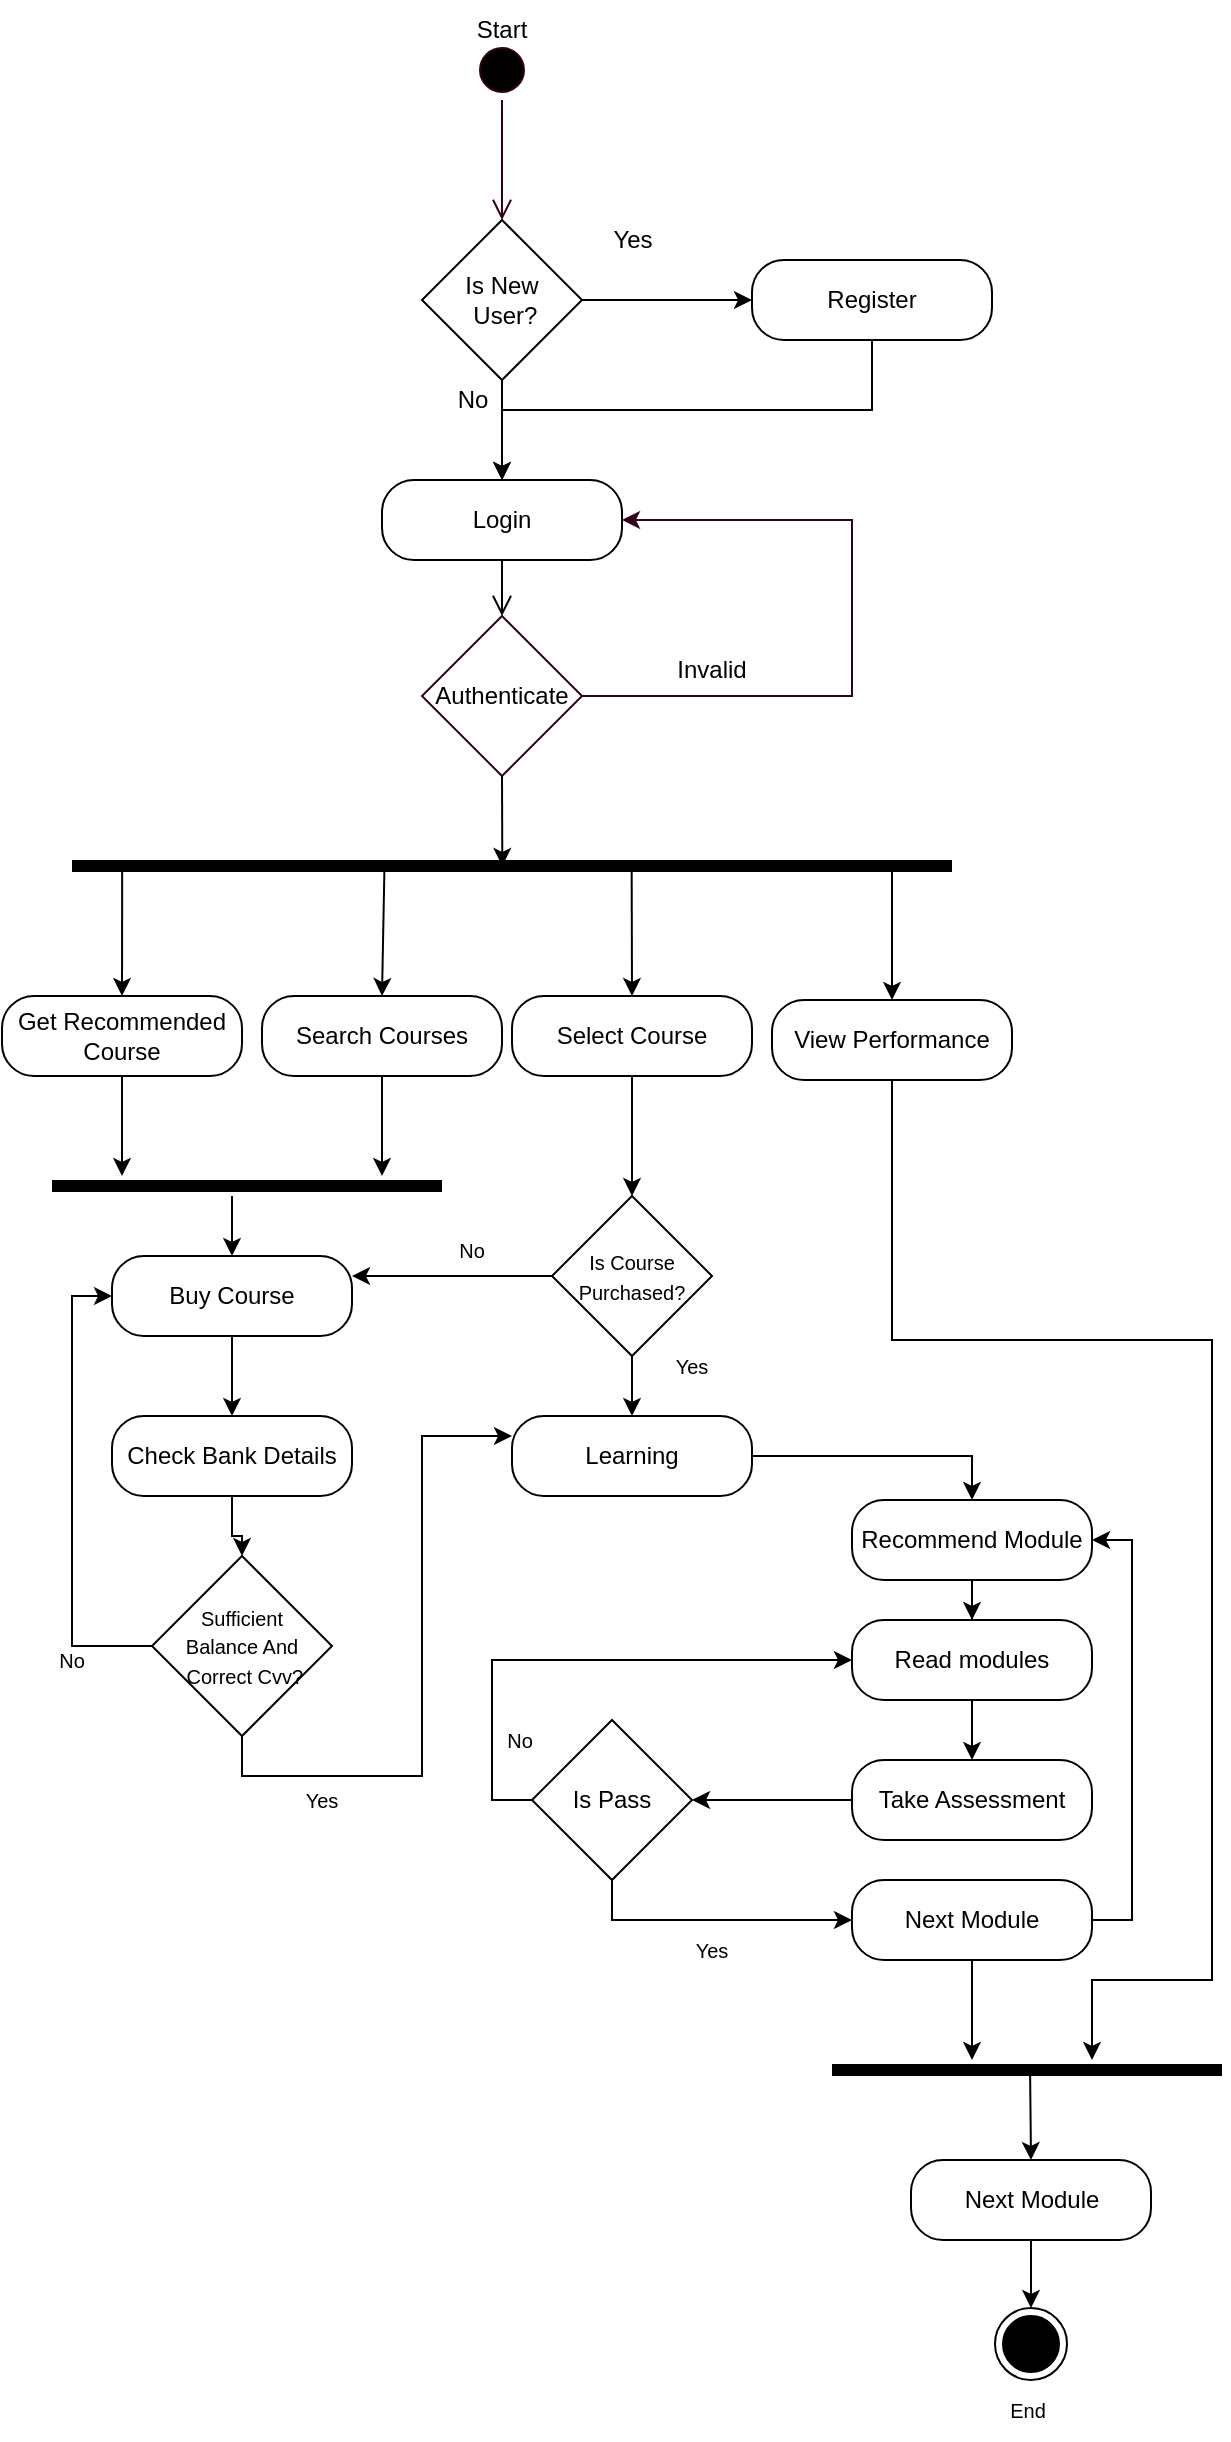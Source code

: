 <mxfile version="16.6.4" type="device"><diagram id="iSbE_ddsxlLVbs15Z2jD" name="Page-1"><mxGraphModel dx="1422" dy="739" grid="1" gridSize="10" guides="1" tooltips="1" connect="1" arrows="1" fold="1" page="1" pageScale="1" pageWidth="827" pageHeight="1169" math="0" shadow="0"><root><mxCell id="0"/><mxCell id="1" parent="0"/><mxCell id="RfvoGAEw1PX8vsb2KLD8-1" value="" style="ellipse;html=1;shape=startState;fillColor=#000000;strokeColor=#33001A;" vertex="1" parent="1"><mxGeometry x="360" y="50" width="30" height="30" as="geometry"/></mxCell><mxCell id="RfvoGAEw1PX8vsb2KLD8-2" value="" style="edgeStyle=orthogonalEdgeStyle;html=1;verticalAlign=bottom;endArrow=open;endSize=8;strokeColor=#33001A;rounded=0;" edge="1" parent="1" source="RfvoGAEw1PX8vsb2KLD8-1"><mxGeometry relative="1" as="geometry"><mxPoint x="375" y="140" as="targetPoint"/></mxGeometry></mxCell><mxCell id="RfvoGAEw1PX8vsb2KLD8-23" value="Start" style="text;html=1;strokeColor=none;fillColor=none;align=center;verticalAlign=middle;whiteSpace=wrap;rounded=0;fontFamily=Helvetica;fontSize=12;fontColor=#000000;" vertex="1" parent="1"><mxGeometry x="345" y="30" width="60" height="30" as="geometry"/></mxCell><mxCell id="RfvoGAEw1PX8vsb2KLD8-35" style="edgeStyle=orthogonalEdgeStyle;rounded=0;orthogonalLoop=1;jettySize=auto;html=1;exitX=1;exitY=0.5;exitDx=0;exitDy=0;" edge="1" parent="1" source="RfvoGAEw1PX8vsb2KLD8-24" target="RfvoGAEw1PX8vsb2KLD8-34"><mxGeometry relative="1" as="geometry"/></mxCell><mxCell id="RfvoGAEw1PX8vsb2KLD8-36" style="edgeStyle=orthogonalEdgeStyle;rounded=0;orthogonalLoop=1;jettySize=auto;html=1;exitX=0.5;exitY=1;exitDx=0;exitDy=0;entryX=0.5;entryY=0;entryDx=0;entryDy=0;" edge="1" parent="1" source="RfvoGAEw1PX8vsb2KLD8-24" target="RfvoGAEw1PX8vsb2KLD8-28"><mxGeometry relative="1" as="geometry"/></mxCell><mxCell id="RfvoGAEw1PX8vsb2KLD8-24" value="Is New&lt;br&gt;&amp;nbsp;User?" style="rhombus;whiteSpace=wrap;html=1;" vertex="1" parent="1"><mxGeometry x="335" y="140" width="80" height="80" as="geometry"/></mxCell><mxCell id="RfvoGAEw1PX8vsb2KLD8-26" style="edgeStyle=orthogonalEdgeStyle;rounded=0;orthogonalLoop=1;jettySize=auto;html=1;exitX=1;exitY=0.5;exitDx=0;exitDy=0;entryX=1;entryY=0.5;entryDx=0;entryDy=0;strokeColor=#33001A;" edge="1" parent="1" source="RfvoGAEw1PX8vsb2KLD8-27" target="RfvoGAEw1PX8vsb2KLD8-28"><mxGeometry relative="1" as="geometry"><mxPoint x="435" y="330" as="targetPoint"/><Array as="points"><mxPoint x="550" y="378"/><mxPoint x="550" y="290"/></Array></mxGeometry></mxCell><mxCell id="RfvoGAEw1PX8vsb2KLD8-27" value="" style="rhombus;whiteSpace=wrap;html=1;strokeColor=#33001A;rounded=0;" vertex="1" parent="1"><mxGeometry x="335" y="338" width="80" height="80" as="geometry"/></mxCell><mxCell id="RfvoGAEw1PX8vsb2KLD8-28" value="Login" style="rounded=1;whiteSpace=wrap;html=1;arcSize=40;fontColor=#000000;fillColor=#FFFFFF;strokeColor=#000000;" vertex="1" parent="1"><mxGeometry x="315" y="270" width="120" height="40" as="geometry"/></mxCell><mxCell id="RfvoGAEw1PX8vsb2KLD8-29" value="" style="edgeStyle=orthogonalEdgeStyle;html=1;verticalAlign=bottom;endArrow=open;endSize=8;strokeColor=#000000;rounded=0;entryX=0.5;entryY=0;entryDx=0;entryDy=0;" edge="1" parent="1" source="RfvoGAEw1PX8vsb2KLD8-28" target="RfvoGAEw1PX8vsb2KLD8-27"><mxGeometry relative="1" as="geometry"><mxPoint x="170" y="380" as="targetPoint"/></mxGeometry></mxCell><mxCell id="RfvoGAEw1PX8vsb2KLD8-31" value="Authenticate" style="text;html=1;strokeColor=none;fillColor=none;align=center;verticalAlign=middle;whiteSpace=wrap;rounded=0;fontFamily=Helvetica;fontSize=12;fontColor=#000000;" vertex="1" parent="1"><mxGeometry x="345" y="363" width="60" height="30" as="geometry"/></mxCell><mxCell id="RfvoGAEw1PX8vsb2KLD8-32" value="Invalid" style="text;html=1;strokeColor=none;fillColor=none;align=center;verticalAlign=middle;whiteSpace=wrap;rounded=0;fontFamily=Helvetica;fontSize=12;fontColor=#000000;" vertex="1" parent="1"><mxGeometry x="450" y="350" width="60" height="30" as="geometry"/></mxCell><mxCell id="RfvoGAEw1PX8vsb2KLD8-33" value="Valid" style="text;html=1;strokeColor=none;fillColor=none;align=center;verticalAlign=middle;whiteSpace=wrap;rounded=0;fontFamily=Helvetica;fontSize=12;fontColor=#000000;" vertex="1" parent="1"><mxGeometry x="380" y="530" width="60" height="30" as="geometry"/></mxCell><mxCell id="RfvoGAEw1PX8vsb2KLD8-37" style="edgeStyle=orthogonalEdgeStyle;rounded=0;orthogonalLoop=1;jettySize=auto;html=1;exitX=0.5;exitY=1;exitDx=0;exitDy=0;entryX=0.5;entryY=0;entryDx=0;entryDy=0;" edge="1" parent="1" source="RfvoGAEw1PX8vsb2KLD8-34" target="RfvoGAEw1PX8vsb2KLD8-28"><mxGeometry relative="1" as="geometry"/></mxCell><mxCell id="RfvoGAEw1PX8vsb2KLD8-34" value="Register" style="rounded=1;whiteSpace=wrap;html=1;arcSize=40;fontColor=#000000;fillColor=#FFFFFF;strokeColor=#000000;" vertex="1" parent="1"><mxGeometry x="500" y="160" width="120" height="40" as="geometry"/></mxCell><mxCell id="RfvoGAEw1PX8vsb2KLD8-38" value="Yes" style="text;html=1;align=center;verticalAlign=middle;resizable=0;points=[];autosize=1;strokeColor=none;fillColor=none;" vertex="1" parent="1"><mxGeometry x="420" y="140" width="40" height="20" as="geometry"/></mxCell><mxCell id="RfvoGAEw1PX8vsb2KLD8-40" value="No" style="text;html=1;align=center;verticalAlign=middle;resizable=0;points=[];autosize=1;strokeColor=none;fillColor=none;" vertex="1" parent="1"><mxGeometry x="345" y="220" width="30" height="20" as="geometry"/></mxCell><mxCell id="RfvoGAEw1PX8vsb2KLD8-41" value="" style="shape=line;html=1;strokeWidth=6;strokeColor=#000000;" vertex="1" parent="1"><mxGeometry x="160" y="458" width="440" height="10" as="geometry"/></mxCell><mxCell id="RfvoGAEw1PX8vsb2KLD8-44" value="Get Recommended Course" style="rounded=1;whiteSpace=wrap;html=1;arcSize=40;fontColor=#000000;fillColor=#FFFFFF;strokeColor=#000000;" vertex="1" parent="1"><mxGeometry x="125" y="528" width="120" height="40" as="geometry"/></mxCell><mxCell id="RfvoGAEw1PX8vsb2KLD8-45" value="" style="endArrow=classic;html=1;rounded=0;exitX=0.057;exitY=0.8;exitDx=0;exitDy=0;exitPerimeter=0;entryX=0.5;entryY=0;entryDx=0;entryDy=0;" edge="1" parent="1" source="RfvoGAEw1PX8vsb2KLD8-41" target="RfvoGAEw1PX8vsb2KLD8-44"><mxGeometry width="50" height="50" relative="1" as="geometry"><mxPoint x="390" y="418" as="sourcePoint"/><mxPoint x="440" y="368" as="targetPoint"/></mxGeometry></mxCell><mxCell id="RfvoGAEw1PX8vsb2KLD8-46" value="" style="endArrow=classic;html=1;rounded=0;entryX=0.5;entryY=0;entryDx=0;entryDy=0;exitX=0.355;exitY=0.7;exitDx=0;exitDy=0;exitPerimeter=0;" edge="1" parent="1" source="RfvoGAEw1PX8vsb2KLD8-41" target="RfvoGAEw1PX8vsb2KLD8-47"><mxGeometry width="50" height="50" relative="1" as="geometry"><mxPoint x="310" y="468" as="sourcePoint"/><mxPoint x="440" y="528" as="targetPoint"/></mxGeometry></mxCell><mxCell id="RfvoGAEw1PX8vsb2KLD8-47" value="Search Courses" style="rounded=1;whiteSpace=wrap;html=1;arcSize=40;fontColor=#000000;fillColor=#FFFFFF;strokeColor=#000000;" vertex="1" parent="1"><mxGeometry x="255" y="528" width="120" height="40" as="geometry"/></mxCell><mxCell id="RfvoGAEw1PX8vsb2KLD8-48" value="" style="endArrow=classic;html=1;rounded=0;exitX=0.5;exitY=1;exitDx=0;exitDy=0;" edge="1" parent="1" source="RfvoGAEw1PX8vsb2KLD8-44"><mxGeometry width="50" height="50" relative="1" as="geometry"><mxPoint x="390" y="788" as="sourcePoint"/><mxPoint x="185" y="618" as="targetPoint"/></mxGeometry></mxCell><mxCell id="RfvoGAEw1PX8vsb2KLD8-49" value="" style="endArrow=classic;html=1;rounded=0;exitX=0.5;exitY=1;exitDx=0;exitDy=0;" edge="1" parent="1" source="RfvoGAEw1PX8vsb2KLD8-47"><mxGeometry width="50" height="50" relative="1" as="geometry"><mxPoint x="390" y="788" as="sourcePoint"/><mxPoint x="315" y="618" as="targetPoint"/></mxGeometry></mxCell><mxCell id="RfvoGAEw1PX8vsb2KLD8-50" value="" style="shape=line;html=1;strokeWidth=6;strokeColor=#000000;" vertex="1" parent="1"><mxGeometry x="150" y="618" width="195" height="10" as="geometry"/></mxCell><mxCell id="RfvoGAEw1PX8vsb2KLD8-51" value="Buy Course" style="rounded=1;whiteSpace=wrap;html=1;arcSize=40;fontColor=#000000;fillColor=#FFFFFF;strokeColor=#000000;" vertex="1" parent="1"><mxGeometry x="180" y="658" width="120" height="40" as="geometry"/></mxCell><mxCell id="RfvoGAEw1PX8vsb2KLD8-52" value="" style="endArrow=classic;html=1;rounded=0;entryX=0.5;entryY=0;entryDx=0;entryDy=0;" edge="1" parent="1" target="RfvoGAEw1PX8vsb2KLD8-51"><mxGeometry width="50" height="50" relative="1" as="geometry"><mxPoint x="240" y="628" as="sourcePoint"/><mxPoint x="440" y="738" as="targetPoint"/></mxGeometry></mxCell><mxCell id="RfvoGAEw1PX8vsb2KLD8-56" value="" style="edgeStyle=orthogonalEdgeStyle;rounded=0;orthogonalLoop=1;jettySize=auto;html=1;" edge="1" parent="1" source="RfvoGAEw1PX8vsb2KLD8-53" target="RfvoGAEw1PX8vsb2KLD8-55"><mxGeometry relative="1" as="geometry"/></mxCell><mxCell id="RfvoGAEw1PX8vsb2KLD8-53" value="Check Bank Details" style="rounded=1;whiteSpace=wrap;html=1;arcSize=40;fontColor=#000000;fillColor=#FFFFFF;strokeColor=#000000;" vertex="1" parent="1"><mxGeometry x="180" y="738" width="120" height="40" as="geometry"/></mxCell><mxCell id="RfvoGAEw1PX8vsb2KLD8-54" value="" style="endArrow=classic;html=1;rounded=0;exitX=0.5;exitY=1;exitDx=0;exitDy=0;entryX=0.5;entryY=0;entryDx=0;entryDy=0;" edge="1" parent="1" source="RfvoGAEw1PX8vsb2KLD8-51" target="RfvoGAEw1PX8vsb2KLD8-53"><mxGeometry width="50" height="50" relative="1" as="geometry"><mxPoint x="390" y="788" as="sourcePoint"/><mxPoint x="440" y="738" as="targetPoint"/></mxGeometry></mxCell><mxCell id="RfvoGAEw1PX8vsb2KLD8-57" style="edgeStyle=orthogonalEdgeStyle;rounded=0;orthogonalLoop=1;jettySize=auto;html=1;exitX=0;exitY=0.5;exitDx=0;exitDy=0;entryX=0;entryY=0.5;entryDx=0;entryDy=0;" edge="1" parent="1" source="RfvoGAEw1PX8vsb2KLD8-55" target="RfvoGAEw1PX8vsb2KLD8-51"><mxGeometry relative="1" as="geometry"/></mxCell><mxCell id="RfvoGAEw1PX8vsb2KLD8-58" style="edgeStyle=orthogonalEdgeStyle;rounded=0;orthogonalLoop=1;jettySize=auto;html=1;exitX=0.5;exitY=1;exitDx=0;exitDy=0;entryX=0;entryY=0.25;entryDx=0;entryDy=0;" edge="1" parent="1" source="RfvoGAEw1PX8vsb2KLD8-55" target="RfvoGAEw1PX8vsb2KLD8-59"><mxGeometry relative="1" as="geometry"><mxPoint x="320" y="908" as="targetPoint"/></mxGeometry></mxCell><mxCell id="RfvoGAEw1PX8vsb2KLD8-55" value="&lt;font style=&quot;font-size: 10px&quot;&gt;Sufficient &lt;br&gt;Balance And&lt;br&gt;&amp;nbsp;Correct Cvv?&lt;/font&gt;" style="rhombus;whiteSpace=wrap;html=1;fillColor=#FFFFFF;strokeColor=#000000;fontColor=#000000;rounded=0;arcSize=40;" vertex="1" parent="1"><mxGeometry x="200" y="808" width="90" height="90" as="geometry"/></mxCell><mxCell id="RfvoGAEw1PX8vsb2KLD8-59" value="Learning" style="rounded=1;whiteSpace=wrap;html=1;arcSize=40;fontColor=#000000;fillColor=#FFFFFF;strokeColor=#000000;" vertex="1" parent="1"><mxGeometry x="380" y="738" width="120" height="40" as="geometry"/></mxCell><mxCell id="RfvoGAEw1PX8vsb2KLD8-63" value="" style="edgeStyle=orthogonalEdgeStyle;rounded=0;orthogonalLoop=1;jettySize=auto;html=1;fontSize=10;" edge="1" parent="1" source="RfvoGAEw1PX8vsb2KLD8-60" target="RfvoGAEw1PX8vsb2KLD8-62"><mxGeometry relative="1" as="geometry"/></mxCell><mxCell id="RfvoGAEw1PX8vsb2KLD8-60" value="Select Course" style="rounded=1;whiteSpace=wrap;html=1;arcSize=40;fontColor=#000000;fillColor=#FFFFFF;strokeColor=#000000;" vertex="1" parent="1"><mxGeometry x="380" y="528" width="120" height="40" as="geometry"/></mxCell><mxCell id="RfvoGAEw1PX8vsb2KLD8-61" value="" style="endArrow=classic;html=1;rounded=0;fontSize=10;exitX=0.636;exitY=0.8;exitDx=0;exitDy=0;exitPerimeter=0;" edge="1" parent="1" source="RfvoGAEw1PX8vsb2KLD8-41"><mxGeometry width="50" height="50" relative="1" as="geometry"><mxPoint x="390" y="718" as="sourcePoint"/><mxPoint x="440" y="528" as="targetPoint"/></mxGeometry></mxCell><mxCell id="RfvoGAEw1PX8vsb2KLD8-64" style="edgeStyle=orthogonalEdgeStyle;rounded=0;orthogonalLoop=1;jettySize=auto;html=1;exitX=0;exitY=0.5;exitDx=0;exitDy=0;entryX=1;entryY=0.25;entryDx=0;entryDy=0;fontSize=10;" edge="1" parent="1" source="RfvoGAEw1PX8vsb2KLD8-62" target="RfvoGAEw1PX8vsb2KLD8-51"><mxGeometry relative="1" as="geometry"/></mxCell><mxCell id="RfvoGAEw1PX8vsb2KLD8-65" style="edgeStyle=orthogonalEdgeStyle;rounded=0;orthogonalLoop=1;jettySize=auto;html=1;exitX=0.5;exitY=1;exitDx=0;exitDy=0;fontSize=10;" edge="1" parent="1" source="RfvoGAEw1PX8vsb2KLD8-62" target="RfvoGAEw1PX8vsb2KLD8-59"><mxGeometry relative="1" as="geometry"/></mxCell><mxCell id="RfvoGAEw1PX8vsb2KLD8-62" value="&lt;font style=&quot;font-size: 10px&quot;&gt;Is Course Purchased?&lt;/font&gt;" style="rhombus;whiteSpace=wrap;html=1;fillColor=#FFFFFF;strokeColor=#000000;fontColor=#000000;rounded=0;arcSize=40;" vertex="1" parent="1"><mxGeometry x="400" y="628" width="80" height="80" as="geometry"/></mxCell><mxCell id="RfvoGAEw1PX8vsb2KLD8-68" value="" style="edgeStyle=orthogonalEdgeStyle;rounded=0;orthogonalLoop=1;jettySize=auto;html=1;fontSize=10;" edge="1" parent="1" source="RfvoGAEw1PX8vsb2KLD8-66" target="RfvoGAEw1PX8vsb2KLD8-67"><mxGeometry relative="1" as="geometry"/></mxCell><mxCell id="RfvoGAEw1PX8vsb2KLD8-66" value="Recommend Module" style="rounded=1;whiteSpace=wrap;html=1;arcSize=40;fontColor=#000000;fillColor=#FFFFFF;strokeColor=#000000;" vertex="1" parent="1"><mxGeometry x="550" y="780" width="120" height="40" as="geometry"/></mxCell><mxCell id="RfvoGAEw1PX8vsb2KLD8-73" value="" style="edgeStyle=orthogonalEdgeStyle;rounded=0;orthogonalLoop=1;jettySize=auto;html=1;fontSize=10;" edge="1" parent="1" source="RfvoGAEw1PX8vsb2KLD8-67" target="RfvoGAEw1PX8vsb2KLD8-72"><mxGeometry relative="1" as="geometry"/></mxCell><mxCell id="RfvoGAEw1PX8vsb2KLD8-67" value="Read modules" style="rounded=1;whiteSpace=wrap;html=1;arcSize=40;fontColor=#000000;fillColor=#FFFFFF;strokeColor=#000000;" vertex="1" parent="1"><mxGeometry x="550" y="840" width="120" height="40" as="geometry"/></mxCell><mxCell id="RfvoGAEw1PX8vsb2KLD8-78" value="" style="edgeStyle=orthogonalEdgeStyle;rounded=0;orthogonalLoop=1;jettySize=auto;html=1;fontSize=10;" edge="1" parent="1" source="RfvoGAEw1PX8vsb2KLD8-72" target="RfvoGAEw1PX8vsb2KLD8-77"><mxGeometry relative="1" as="geometry"/></mxCell><mxCell id="RfvoGAEw1PX8vsb2KLD8-72" value="Take Assessment" style="rounded=1;whiteSpace=wrap;html=1;arcSize=40;fontColor=#000000;fillColor=#FFFFFF;strokeColor=#000000;" vertex="1" parent="1"><mxGeometry x="550" y="910" width="120" height="40" as="geometry"/></mxCell><mxCell id="RfvoGAEw1PX8vsb2KLD8-74" value="" style="endArrow=classic;html=1;rounded=0;fontSize=10;exitX=1;exitY=0.5;exitDx=0;exitDy=0;entryX=0.5;entryY=0;entryDx=0;entryDy=0;" edge="1" parent="1" source="RfvoGAEw1PX8vsb2KLD8-59" target="RfvoGAEw1PX8vsb2KLD8-66"><mxGeometry width="50" height="50" relative="1" as="geometry"><mxPoint x="390" y="1028" as="sourcePoint"/><mxPoint x="440" y="808" as="targetPoint"/><Array as="points"><mxPoint x="610" y="758"/></Array></mxGeometry></mxCell><mxCell id="RfvoGAEw1PX8vsb2KLD8-76" value="" style="endArrow=classic;html=1;rounded=0;fontSize=10;exitX=0.5;exitY=1;exitDx=0;exitDy=0;entryX=0.489;entryY=0.5;entryDx=0;entryDy=0;entryPerimeter=0;" edge="1" parent="1" source="RfvoGAEw1PX8vsb2KLD8-27" target="RfvoGAEw1PX8vsb2KLD8-41"><mxGeometry width="50" height="50" relative="1" as="geometry"><mxPoint x="390" y="480" as="sourcePoint"/><mxPoint x="440" y="430" as="targetPoint"/></mxGeometry></mxCell><mxCell id="RfvoGAEw1PX8vsb2KLD8-79" style="edgeStyle=orthogonalEdgeStyle;rounded=0;orthogonalLoop=1;jettySize=auto;html=1;exitX=0;exitY=0.5;exitDx=0;exitDy=0;entryX=0;entryY=0.5;entryDx=0;entryDy=0;fontSize=10;" edge="1" parent="1" source="RfvoGAEw1PX8vsb2KLD8-77" target="RfvoGAEw1PX8vsb2KLD8-67"><mxGeometry relative="1" as="geometry"/></mxCell><mxCell id="RfvoGAEw1PX8vsb2KLD8-77" value="Is Pass" style="rhombus;whiteSpace=wrap;html=1;fillColor=#FFFFFF;strokeColor=#000000;fontColor=#000000;rounded=0;arcSize=40;" vertex="1" parent="1"><mxGeometry x="390" y="890" width="80" height="80" as="geometry"/></mxCell><mxCell id="RfvoGAEw1PX8vsb2KLD8-85" style="edgeStyle=orthogonalEdgeStyle;rounded=0;orthogonalLoop=1;jettySize=auto;html=1;exitX=1;exitY=0.5;exitDx=0;exitDy=0;entryX=1;entryY=0.5;entryDx=0;entryDy=0;fontSize=10;" edge="1" parent="1" source="RfvoGAEw1PX8vsb2KLD8-83" target="RfvoGAEw1PX8vsb2KLD8-66"><mxGeometry relative="1" as="geometry"><Array as="points"><mxPoint x="690" y="990"/><mxPoint x="690" y="800"/></Array></mxGeometry></mxCell><mxCell id="RfvoGAEw1PX8vsb2KLD8-83" value="Next Module" style="rounded=1;whiteSpace=wrap;html=1;arcSize=40;fontColor=#000000;fillColor=#FFFFFF;strokeColor=#000000;" vertex="1" parent="1"><mxGeometry x="550" y="970" width="120" height="40" as="geometry"/></mxCell><mxCell id="RfvoGAEw1PX8vsb2KLD8-84" value="" style="endArrow=classic;html=1;rounded=0;fontSize=10;exitX=0.5;exitY=1;exitDx=0;exitDy=0;entryX=0;entryY=0.5;entryDx=0;entryDy=0;" edge="1" parent="1" source="RfvoGAEw1PX8vsb2KLD8-77" target="RfvoGAEw1PX8vsb2KLD8-83"><mxGeometry width="50" height="50" relative="1" as="geometry"><mxPoint x="390" y="960" as="sourcePoint"/><mxPoint x="440" y="910" as="targetPoint"/><Array as="points"><mxPoint x="430" y="990"/></Array></mxGeometry></mxCell><mxCell id="RfvoGAEw1PX8vsb2KLD8-89" value="" style="edgeStyle=orthogonalEdgeStyle;rounded=0;orthogonalLoop=1;jettySize=auto;html=1;fontSize=10;" edge="1" parent="1" source="RfvoGAEw1PX8vsb2KLD8-86"><mxGeometry relative="1" as="geometry"><mxPoint x="670" y="1060" as="targetPoint"/><Array as="points"><mxPoint x="570" y="700"/><mxPoint x="730" y="700"/><mxPoint x="730" y="1020"/><mxPoint x="670" y="1020"/></Array></mxGeometry></mxCell><mxCell id="RfvoGAEw1PX8vsb2KLD8-86" value="View Performance" style="rounded=1;whiteSpace=wrap;html=1;arcSize=40;fontColor=#000000;fillColor=#FFFFFF;strokeColor=#000000;" vertex="1" parent="1"><mxGeometry x="510" y="530" width="120" height="40" as="geometry"/></mxCell><mxCell id="RfvoGAEw1PX8vsb2KLD8-87" value="" style="endArrow=classic;html=1;rounded=0;fontSize=10;entryX=0.5;entryY=0;entryDx=0;entryDy=0;" edge="1" parent="1" target="RfvoGAEw1PX8vsb2KLD8-86"><mxGeometry width="50" height="50" relative="1" as="geometry"><mxPoint x="570" y="460" as="sourcePoint"/><mxPoint x="440" y="650" as="targetPoint"/></mxGeometry></mxCell><mxCell id="RfvoGAEw1PX8vsb2KLD8-90" value="" style="endArrow=classic;html=1;rounded=0;fontSize=10;exitX=0.5;exitY=1;exitDx=0;exitDy=0;" edge="1" parent="1" source="RfvoGAEw1PX8vsb2KLD8-83"><mxGeometry width="50" height="50" relative="1" as="geometry"><mxPoint x="390" y="1210" as="sourcePoint"/><mxPoint x="610" y="1060" as="targetPoint"/></mxGeometry></mxCell><mxCell id="RfvoGAEw1PX8vsb2KLD8-91" value="" style="shape=line;html=1;strokeWidth=6;strokeColor=#000000;" vertex="1" parent="1"><mxGeometry x="540" y="1060" width="195" height="10" as="geometry"/></mxCell><mxCell id="RfvoGAEw1PX8vsb2KLD8-92" value="Next Module" style="rounded=1;whiteSpace=wrap;html=1;arcSize=40;fontColor=#000000;fillColor=#FFFFFF;strokeColor=#000000;" vertex="1" parent="1"><mxGeometry x="579.5" y="1110" width="120" height="40" as="geometry"/></mxCell><mxCell id="RfvoGAEw1PX8vsb2KLD8-93" value="" style="endArrow=classic;html=1;rounded=0;fontSize=10;exitX=0.508;exitY=0.7;exitDx=0;exitDy=0;exitPerimeter=0;entryX=0.5;entryY=0;entryDx=0;entryDy=0;" edge="1" parent="1" source="RfvoGAEw1PX8vsb2KLD8-91" target="RfvoGAEw1PX8vsb2KLD8-92"><mxGeometry width="50" height="50" relative="1" as="geometry"><mxPoint x="410" y="1220" as="sourcePoint"/><mxPoint x="460" y="1170" as="targetPoint"/></mxGeometry></mxCell><mxCell id="RfvoGAEw1PX8vsb2KLD8-94" value="" style="ellipse;html=1;shape=endState;fillColor=#000000;strokeColor=#000000;rounded=0;fontSize=10;" vertex="1" parent="1"><mxGeometry x="621.5" y="1184" width="36" height="36" as="geometry"/></mxCell><mxCell id="RfvoGAEw1PX8vsb2KLD8-95" value="" style="endArrow=classic;html=1;rounded=0;fontSize=10;entryX=0.5;entryY=0;entryDx=0;entryDy=0;exitX=0.5;exitY=1;exitDx=0;exitDy=0;" edge="1" parent="1" source="RfvoGAEw1PX8vsb2KLD8-92" target="RfvoGAEw1PX8vsb2KLD8-94"><mxGeometry width="50" height="50" relative="1" as="geometry"><mxPoint x="480" y="1230" as="sourcePoint"/><mxPoint x="490" y="1340" as="targetPoint"/></mxGeometry></mxCell><mxCell id="RfvoGAEw1PX8vsb2KLD8-96" value="End" style="text;html=1;strokeColor=none;fillColor=none;align=center;verticalAlign=middle;whiteSpace=wrap;rounded=0;fontSize=10;" vertex="1" parent="1"><mxGeometry x="607.5" y="1220" width="60" height="30" as="geometry"/></mxCell><mxCell id="RfvoGAEw1PX8vsb2KLD8-97" value="Yes" style="text;html=1;strokeColor=none;fillColor=none;align=center;verticalAlign=middle;whiteSpace=wrap;rounded=0;fontSize=10;" vertex="1" parent="1"><mxGeometry x="255" y="915" width="60" height="30" as="geometry"/></mxCell><mxCell id="RfvoGAEw1PX8vsb2KLD8-98" value="No" style="text;html=1;strokeColor=none;fillColor=none;align=center;verticalAlign=middle;whiteSpace=wrap;rounded=0;fontSize=10;" vertex="1" parent="1"><mxGeometry x="130" y="845" width="60" height="30" as="geometry"/></mxCell><mxCell id="RfvoGAEw1PX8vsb2KLD8-99" value="Yes" style="text;html=1;strokeColor=none;fillColor=none;align=center;verticalAlign=middle;whiteSpace=wrap;rounded=0;fontSize=10;" vertex="1" parent="1"><mxGeometry x="440" y="698" width="60" height="30" as="geometry"/></mxCell><mxCell id="RfvoGAEw1PX8vsb2KLD8-100" value="No" style="text;html=1;strokeColor=none;fillColor=none;align=center;verticalAlign=middle;whiteSpace=wrap;rounded=0;fontSize=10;" vertex="1" parent="1"><mxGeometry x="330" y="640" width="60" height="30" as="geometry"/></mxCell><mxCell id="RfvoGAEw1PX8vsb2KLD8-102" value="Yes" style="text;html=1;strokeColor=none;fillColor=none;align=center;verticalAlign=middle;whiteSpace=wrap;rounded=0;fontSize=10;" vertex="1" parent="1"><mxGeometry x="450" y="990" width="60" height="30" as="geometry"/></mxCell><mxCell id="RfvoGAEw1PX8vsb2KLD8-103" value="No" style="text;html=1;strokeColor=none;fillColor=none;align=center;verticalAlign=middle;whiteSpace=wrap;rounded=0;fontSize=10;" vertex="1" parent="1"><mxGeometry x="354" y="885" width="60" height="30" as="geometry"/></mxCell></root></mxGraphModel></diagram></mxfile>